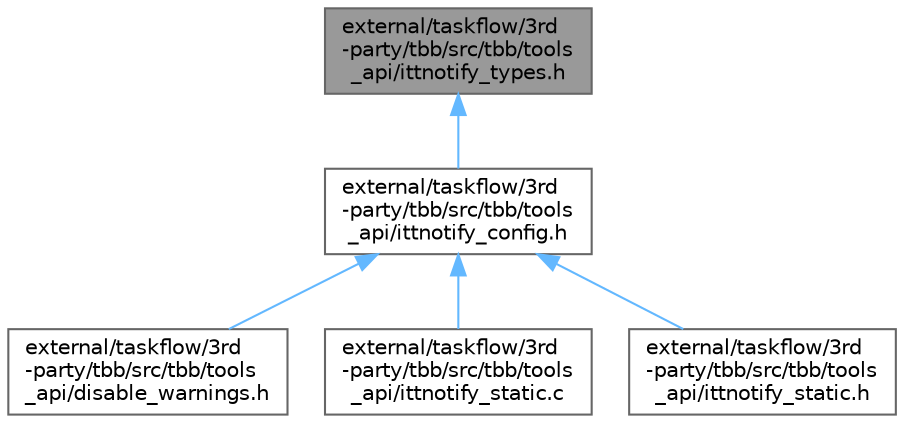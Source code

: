 digraph "external/taskflow/3rd-party/tbb/src/tbb/tools_api/ittnotify_types.h"
{
 // LATEX_PDF_SIZE
  bgcolor="transparent";
  edge [fontname=Helvetica,fontsize=10,labelfontname=Helvetica,labelfontsize=10];
  node [fontname=Helvetica,fontsize=10,shape=box,height=0.2,width=0.4];
  Node1 [id="Node000001",label="external/taskflow/3rd\l-party/tbb/src/tbb/tools\l_api/ittnotify_types.h",height=0.2,width=0.4,color="gray40", fillcolor="grey60", style="filled", fontcolor="black",tooltip=" "];
  Node1 -> Node2 [id="edge1_Node000001_Node000002",dir="back",color="steelblue1",style="solid",tooltip=" "];
  Node2 [id="Node000002",label="external/taskflow/3rd\l-party/tbb/src/tbb/tools\l_api/ittnotify_config.h",height=0.2,width=0.4,color="grey40", fillcolor="white", style="filled",URL="$ittnotify__config_8h.html",tooltip=" "];
  Node2 -> Node3 [id="edge2_Node000002_Node000003",dir="back",color="steelblue1",style="solid",tooltip=" "];
  Node3 [id="Node000003",label="external/taskflow/3rd\l-party/tbb/src/tbb/tools\l_api/disable_warnings.h",height=0.2,width=0.4,color="grey40", fillcolor="white", style="filled",URL="$disable__warnings_8h.html",tooltip=" "];
  Node2 -> Node4 [id="edge3_Node000002_Node000004",dir="back",color="steelblue1",style="solid",tooltip=" "];
  Node4 [id="Node000004",label="external/taskflow/3rd\l-party/tbb/src/tbb/tools\l_api/ittnotify_static.c",height=0.2,width=0.4,color="grey40", fillcolor="white", style="filled",URL="$ittnotify__static_8c.html",tooltip=" "];
  Node2 -> Node5 [id="edge4_Node000002_Node000005",dir="back",color="steelblue1",style="solid",tooltip=" "];
  Node5 [id="Node000005",label="external/taskflow/3rd\l-party/tbb/src/tbb/tools\l_api/ittnotify_static.h",height=0.2,width=0.4,color="grey40", fillcolor="white", style="filled",URL="$ittnotify__static_8h.html",tooltip=" "];
}
